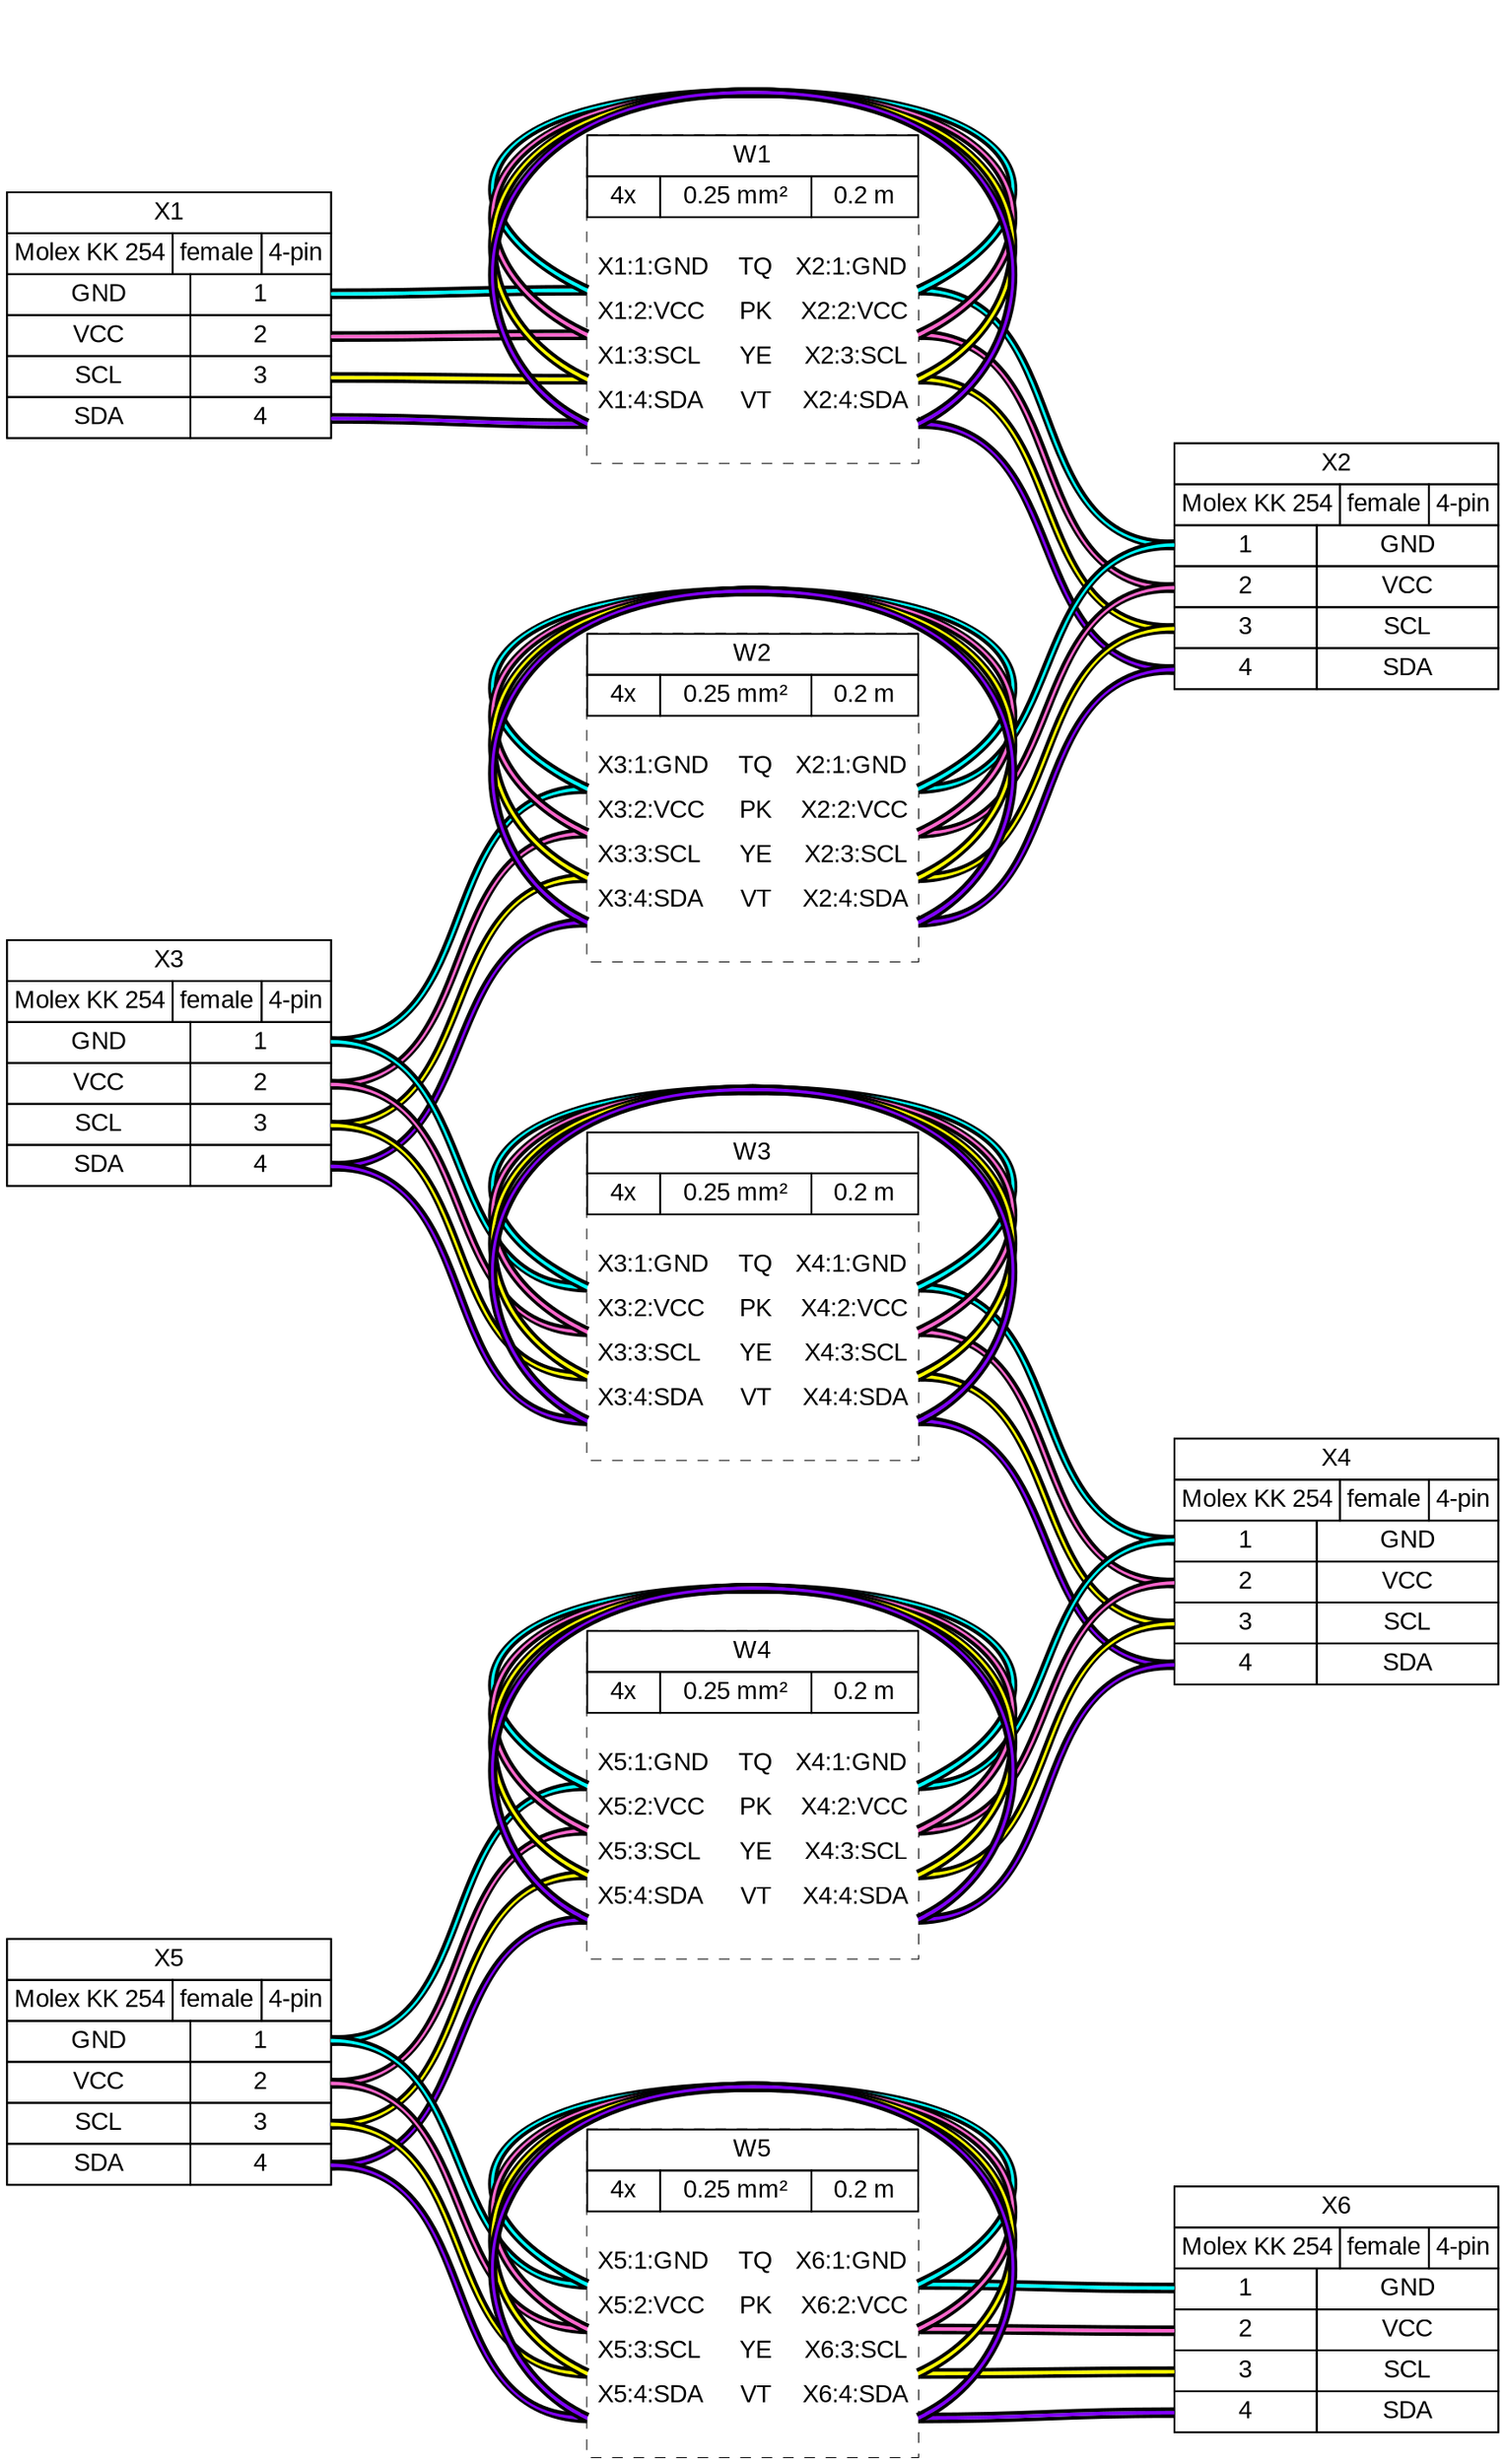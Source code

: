 graph {
// Graph generated by WireViz 0.4-dev251
// https://github.com/formatc1702/WireViz
	graph [bgcolor="#FFFFFF" fontname=arial nodesep=0.33 rankdir=LR ranksep=2]
	node [fillcolor="#FFFFFF" fontname=arial height=0 margin=0 shape=none style=filled width=0]
	edge [fontname=arial style=bold]
	X1 [label=<
<table border="0" cellspacing="0" cellpadding="0" bgcolor="#FFFFFF">
 <tr>
  <td>
   <table border="0" cellborder="1" cellpadding="3" cellspacing="0">
    <tr>
     <td>X1</td>
    </tr>
   </table>
  </td>
 </tr>
 <tr>
  <td>
   <table border="0" cellborder="1" cellpadding="3" cellspacing="0">
    <tr>
     <td>Molex KK 254</td>
     <td>female</td>
     <td>4-pin</td>
    </tr>
   </table>
  </td>
 </tr>
 <tr>
  <td>
   <table border="0" cellborder="1" cellpadding="3" cellspacing="0">
    <tr>
     <td>GND</td>
     []
     <td port="p1r">1</td>
    </tr>
    <tr>
     <td>VCC</td>
     []
     <td port="p2r">2</td>
    </tr>
    <tr>
     <td>SCL</td>
     []
     <td port="p3r">3</td>
    </tr>
    <tr>
     <td>SDA</td>
     []
     <td port="p4r">4</td>
    </tr>
   </table>
  </td>
 </tr>
</table>
> shape=box style=filled]
	X2 [label=<
<table border="0" cellspacing="0" cellpadding="0" bgcolor="#FFFFFF">
 <tr>
  <td>
   <table border="0" cellborder="1" cellpadding="3" cellspacing="0">
    <tr>
     <td>X2</td>
    </tr>
   </table>
  </td>
 </tr>
 <tr>
  <td>
   <table border="0" cellborder="1" cellpadding="3" cellspacing="0">
    <tr>
     <td>Molex KK 254</td>
     <td>female</td>
     <td>4-pin</td>
    </tr>
   </table>
  </td>
 </tr>
 <tr>
  <td>
   <table border="0" cellborder="1" cellpadding="3" cellspacing="0">
    <tr>
     <td port="p1l">1</td>
     <td>GND</td>
     []
    </tr>
    <tr>
     <td port="p2l">2</td>
     <td>VCC</td>
     []
    </tr>
    <tr>
     <td port="p3l">3</td>
     <td>SCL</td>
     []
    </tr>
    <tr>
     <td port="p4l">4</td>
     <td>SDA</td>
     []
    </tr>
   </table>
  </td>
 </tr>
</table>
> shape=box style=filled]
	X3 [label=<
<table border="0" cellspacing="0" cellpadding="0" bgcolor="#FFFFFF">
 <tr>
  <td>
   <table border="0" cellborder="1" cellpadding="3" cellspacing="0">
    <tr>
     <td>X3</td>
    </tr>
   </table>
  </td>
 </tr>
 <tr>
  <td>
   <table border="0" cellborder="1" cellpadding="3" cellspacing="0">
    <tr>
     <td>Molex KK 254</td>
     <td>female</td>
     <td>4-pin</td>
    </tr>
   </table>
  </td>
 </tr>
 <tr>
  <td>
   <table border="0" cellborder="1" cellpadding="3" cellspacing="0">
    <tr>
     <td>GND</td>
     []
     <td port="p1r">1</td>
    </tr>
    <tr>
     <td>VCC</td>
     []
     <td port="p2r">2</td>
    </tr>
    <tr>
     <td>SCL</td>
     []
     <td port="p3r">3</td>
    </tr>
    <tr>
     <td>SDA</td>
     []
     <td port="p4r">4</td>
    </tr>
   </table>
  </td>
 </tr>
</table>
> shape=box style=filled]
	X4 [label=<
<table border="0" cellspacing="0" cellpadding="0" bgcolor="#FFFFFF">
 <tr>
  <td>
   <table border="0" cellborder="1" cellpadding="3" cellspacing="0">
    <tr>
     <td>X4</td>
    </tr>
   </table>
  </td>
 </tr>
 <tr>
  <td>
   <table border="0" cellborder="1" cellpadding="3" cellspacing="0">
    <tr>
     <td>Molex KK 254</td>
     <td>female</td>
     <td>4-pin</td>
    </tr>
   </table>
  </td>
 </tr>
 <tr>
  <td>
   <table border="0" cellborder="1" cellpadding="3" cellspacing="0">
    <tr>
     <td port="p1l">1</td>
     <td>GND</td>
     []
    </tr>
    <tr>
     <td port="p2l">2</td>
     <td>VCC</td>
     []
    </tr>
    <tr>
     <td port="p3l">3</td>
     <td>SCL</td>
     []
    </tr>
    <tr>
     <td port="p4l">4</td>
     <td>SDA</td>
     []
    </tr>
   </table>
  </td>
 </tr>
</table>
> shape=box style=filled]
	X5 [label=<
<table border="0" cellspacing="0" cellpadding="0" bgcolor="#FFFFFF">
 <tr>
  <td>
   <table border="0" cellborder="1" cellpadding="3" cellspacing="0">
    <tr>
     <td>X5</td>
    </tr>
   </table>
  </td>
 </tr>
 <tr>
  <td>
   <table border="0" cellborder="1" cellpadding="3" cellspacing="0">
    <tr>
     <td>Molex KK 254</td>
     <td>female</td>
     <td>4-pin</td>
    </tr>
   </table>
  </td>
 </tr>
 <tr>
  <td>
   <table border="0" cellborder="1" cellpadding="3" cellspacing="0">
    <tr>
     <td>GND</td>
     []
     <td port="p1r">1</td>
    </tr>
    <tr>
     <td>VCC</td>
     []
     <td port="p2r">2</td>
    </tr>
    <tr>
     <td>SCL</td>
     []
     <td port="p3r">3</td>
    </tr>
    <tr>
     <td>SDA</td>
     []
     <td port="p4r">4</td>
    </tr>
   </table>
  </td>
 </tr>
</table>
> shape=box style=filled]
	X6 [label=<
<table border="0" cellspacing="0" cellpadding="0" bgcolor="#FFFFFF">
 <tr>
  <td>
   <table border="0" cellborder="1" cellpadding="3" cellspacing="0">
    <tr>
     <td>X6</td>
    </tr>
   </table>
  </td>
 </tr>
 <tr>
  <td>
   <table border="0" cellborder="1" cellpadding="3" cellspacing="0">
    <tr>
     <td>Molex KK 254</td>
     <td>female</td>
     <td>4-pin</td>
    </tr>
   </table>
  </td>
 </tr>
 <tr>
  <td>
   <table border="0" cellborder="1" cellpadding="3" cellspacing="0">
    <tr>
     <td port="p1l">1</td>
     <td>GND</td>
     []
    </tr>
    <tr>
     <td port="p2l">2</td>
     <td>VCC</td>
     []
    </tr>
    <tr>
     <td port="p3l">3</td>
     <td>SCL</td>
     []
    </tr>
    <tr>
     <td port="p4l">4</td>
     <td>SDA</td>
     []
    </tr>
   </table>
  </td>
 </tr>
</table>
> shape=box style=filled]
	W1 [label=<
<table border="0" cellspacing="0" cellpadding="0" bgcolor="#FFFFFF">
 <tr>
  <td>
   <table border="0" cellborder="1" cellpadding="3" cellspacing="0">
    <tr>
     <td>W1</td>
    </tr>
   </table>
  </td>
 </tr>
 <tr>
  <td>
   <table border="0" cellborder="1" cellpadding="3" cellspacing="0">
    <tr>
     <td>4x</td>
     <td>0.25 mm²</td>
     <td>0.2 m</td>
    </tr>
   </table>
  </td>
 </tr>
 <tr>
  <td>
   <table border="0" cellborder="0" cellspacing="0">
    <tr>
     <td>&nbsp;</td>
    </tr>
    <tr>
     <td align="left"> X1:1:GND</td>
     <td> </td>
     <td></td>
     <td>TQ</td>
     <td> </td>
     <td align="right">X2:1:GND </td>
    </tr>
    <tr>
     <td border="0" cellspacing="0" cellpadding="0" colspan="6" height="6" port="w1">
      <table border="0" cellborder="0" cellspacing="0">
       <tr>
        <td bgcolor="#FFFFFF" border="0" cellpadding="0" colspan="6" height="2"></td>
       </tr>
       <tr>
        <td bgcolor="#FFFFFF" border="0" cellpadding="0" colspan="6" height="2"></td>
       </tr>
       <tr>
        <td bgcolor="#FFFFFF" border="0" cellpadding="0" colspan="6" height="2"></td>
       </tr>
      </table>
     </td>
    </tr>
    <tr>
     <td align="left"> X1:2:VCC</td>
     <td> </td>
     <td></td>
     <td>PK</td>
     <td> </td>
     <td align="right">X2:2:VCC </td>
    </tr>
    <tr>
     <td border="0" cellspacing="0" cellpadding="0" colspan="6" height="6" port="w2">
      <table border="0" cellborder="0" cellspacing="0">
       <tr>
        <td bgcolor="#FFFFFF" border="0" cellpadding="0" colspan="6" height="2"></td>
       </tr>
       <tr>
        <td bgcolor="#FFFFFF" border="0" cellpadding="0" colspan="6" height="2"></td>
       </tr>
       <tr>
        <td bgcolor="#FFFFFF" border="0" cellpadding="0" colspan="6" height="2"></td>
       </tr>
      </table>
     </td>
    </tr>
    <tr>
     <td align="left"> X1:3:SCL</td>
     <td> </td>
     <td></td>
     <td>YE</td>
     <td> </td>
     <td align="right">X2:3:SCL </td>
    </tr>
    <tr>
     <td border="0" cellspacing="0" cellpadding="0" colspan="6" height="6" port="w3">
      <table border="0" cellborder="0" cellspacing="0">
       <tr>
        <td bgcolor="#FFFFFF" border="0" cellpadding="0" colspan="6" height="2"></td>
       </tr>
       <tr>
        <td bgcolor="#FFFFFF" border="0" cellpadding="0" colspan="6" height="2"></td>
       </tr>
       <tr>
        <td bgcolor="#FFFFFF" border="0" cellpadding="0" colspan="6" height="2"></td>
       </tr>
      </table>
     </td>
    </tr>
    <tr>
     <td align="left"> X1:4:SDA</td>
     <td> </td>
     <td></td>
     <td>VT</td>
     <td> </td>
     <td align="right">X2:4:SDA </td>
    </tr>
    <tr>
     <td border="0" cellspacing="0" cellpadding="0" colspan="6" height="6" port="w4">
      <table border="0" cellborder="0" cellspacing="0">
       <tr>
        <td bgcolor="#FFFFFF" border="0" cellpadding="0" colspan="6" height="2"></td>
       </tr>
       <tr>
        <td bgcolor="#FFFFFF" border="0" cellpadding="0" colspan="6" height="2"></td>
       </tr>
       <tr>
        <td bgcolor="#FFFFFF" border="0" cellpadding="0" colspan="6" height="2"></td>
       </tr>
      </table>
     </td>
    </tr>
    <tr>
     <td>&nbsp;</td>
    </tr>
   </table>
  </td>
 </tr>
</table>
> shape=box style="filled,dashed"]
	edge [color="#000000:#00FFFF:#000000"]
	X1:p1r:e -- W1:w1:w
	W1:w1:e -- X2:p1l:w
	edge [color="#000000:#FF66CC:#000000"]
	X1:p2r:e -- W1:w2:w
	W1:w2:e -- X2:p2l:w
	edge [color="#000000:#FFFF00:#000000"]
	X1:p3r:e -- W1:w3:w
	W1:w3:e -- X2:p3l:w
	edge [color="#000000:#8000FF:#000000"]
	X1:p4r:e -- W1:w4:w
	W1:w4:e -- X2:p4l:w
	W1:w1:e -- W1:w1:w [color="#000000:#00FFFF:#000000" straight=straight]
	W1:w2:e -- W1:w2:w [color="#000000:#FF66CC:#000000" straight=straight]
	W1:w3:e -- W1:w3:w [color="#000000:#FFFF00:#000000" straight=straight]
	W1:w4:e -- W1:w4:w [color="#000000:#8000FF:#000000" straight=straight]
	W2 [label=<
<table border="0" cellspacing="0" cellpadding="0" bgcolor="#FFFFFF">
 <tr>
  <td>
   <table border="0" cellborder="1" cellpadding="3" cellspacing="0">
    <tr>
     <td>W2</td>
    </tr>
   </table>
  </td>
 </tr>
 <tr>
  <td>
   <table border="0" cellborder="1" cellpadding="3" cellspacing="0">
    <tr>
     <td>4x</td>
     <td>0.25 mm²</td>
     <td>0.2 m</td>
    </tr>
   </table>
  </td>
 </tr>
 <tr>
  <td>
   <table border="0" cellborder="0" cellspacing="0">
    <tr>
     <td>&nbsp;</td>
    </tr>
    <tr>
     <td align="left"> X3:1:GND</td>
     <td> </td>
     <td></td>
     <td>TQ</td>
     <td> </td>
     <td align="right">X2:1:GND </td>
    </tr>
    <tr>
     <td border="0" cellspacing="0" cellpadding="0" colspan="6" height="6" port="w1">
      <table border="0" cellborder="0" cellspacing="0">
       <tr>
        <td bgcolor="#FFFFFF" border="0" cellpadding="0" colspan="6" height="2"></td>
       </tr>
       <tr>
        <td bgcolor="#FFFFFF" border="0" cellpadding="0" colspan="6" height="2"></td>
       </tr>
       <tr>
        <td bgcolor="#FFFFFF" border="0" cellpadding="0" colspan="6" height="2"></td>
       </tr>
      </table>
     </td>
    </tr>
    <tr>
     <td align="left"> X3:2:VCC</td>
     <td> </td>
     <td></td>
     <td>PK</td>
     <td> </td>
     <td align="right">X2:2:VCC </td>
    </tr>
    <tr>
     <td border="0" cellspacing="0" cellpadding="0" colspan="6" height="6" port="w2">
      <table border="0" cellborder="0" cellspacing="0">
       <tr>
        <td bgcolor="#FFFFFF" border="0" cellpadding="0" colspan="6" height="2"></td>
       </tr>
       <tr>
        <td bgcolor="#FFFFFF" border="0" cellpadding="0" colspan="6" height="2"></td>
       </tr>
       <tr>
        <td bgcolor="#FFFFFF" border="0" cellpadding="0" colspan="6" height="2"></td>
       </tr>
      </table>
     </td>
    </tr>
    <tr>
     <td align="left"> X3:3:SCL</td>
     <td> </td>
     <td></td>
     <td>YE</td>
     <td> </td>
     <td align="right">X2:3:SCL </td>
    </tr>
    <tr>
     <td border="0" cellspacing="0" cellpadding="0" colspan="6" height="6" port="w3">
      <table border="0" cellborder="0" cellspacing="0">
       <tr>
        <td bgcolor="#FFFFFF" border="0" cellpadding="0" colspan="6" height="2"></td>
       </tr>
       <tr>
        <td bgcolor="#FFFFFF" border="0" cellpadding="0" colspan="6" height="2"></td>
       </tr>
       <tr>
        <td bgcolor="#FFFFFF" border="0" cellpadding="0" colspan="6" height="2"></td>
       </tr>
      </table>
     </td>
    </tr>
    <tr>
     <td align="left"> X3:4:SDA</td>
     <td> </td>
     <td></td>
     <td>VT</td>
     <td> </td>
     <td align="right">X2:4:SDA </td>
    </tr>
    <tr>
     <td border="0" cellspacing="0" cellpadding="0" colspan="6" height="6" port="w4">
      <table border="0" cellborder="0" cellspacing="0">
       <tr>
        <td bgcolor="#FFFFFF" border="0" cellpadding="0" colspan="6" height="2"></td>
       </tr>
       <tr>
        <td bgcolor="#FFFFFF" border="0" cellpadding="0" colspan="6" height="2"></td>
       </tr>
       <tr>
        <td bgcolor="#FFFFFF" border="0" cellpadding="0" colspan="6" height="2"></td>
       </tr>
      </table>
     </td>
    </tr>
    <tr>
     <td>&nbsp;</td>
    </tr>
   </table>
  </td>
 </tr>
</table>
> shape=box style="filled,dashed"]
	edge [color="#000000:#00FFFF:#000000"]
	X3:p1r:e -- W2:w1:w
	W2:w1:e -- X2:p1l:w
	edge [color="#000000:#FF66CC:#000000"]
	X3:p2r:e -- W2:w2:w
	W2:w2:e -- X2:p2l:w
	edge [color="#000000:#FFFF00:#000000"]
	X3:p3r:e -- W2:w3:w
	W2:w3:e -- X2:p3l:w
	edge [color="#000000:#8000FF:#000000"]
	X3:p4r:e -- W2:w4:w
	W2:w4:e -- X2:p4l:w
	W2:w1:e -- W2:w1:w [color="#000000:#00FFFF:#000000" straight=straight]
	W2:w2:e -- W2:w2:w [color="#000000:#FF66CC:#000000" straight=straight]
	W2:w3:e -- W2:w3:w [color="#000000:#FFFF00:#000000" straight=straight]
	W2:w4:e -- W2:w4:w [color="#000000:#8000FF:#000000" straight=straight]
	W3 [label=<
<table border="0" cellspacing="0" cellpadding="0" bgcolor="#FFFFFF">
 <tr>
  <td>
   <table border="0" cellborder="1" cellpadding="3" cellspacing="0">
    <tr>
     <td>W3</td>
    </tr>
   </table>
  </td>
 </tr>
 <tr>
  <td>
   <table border="0" cellborder="1" cellpadding="3" cellspacing="0">
    <tr>
     <td>4x</td>
     <td>0.25 mm²</td>
     <td>0.2 m</td>
    </tr>
   </table>
  </td>
 </tr>
 <tr>
  <td>
   <table border="0" cellborder="0" cellspacing="0">
    <tr>
     <td>&nbsp;</td>
    </tr>
    <tr>
     <td align="left"> X3:1:GND</td>
     <td> </td>
     <td></td>
     <td>TQ</td>
     <td> </td>
     <td align="right">X4:1:GND </td>
    </tr>
    <tr>
     <td border="0" cellspacing="0" cellpadding="0" colspan="6" height="6" port="w1">
      <table border="0" cellborder="0" cellspacing="0">
       <tr>
        <td bgcolor="#FFFFFF" border="0" cellpadding="0" colspan="6" height="2"></td>
       </tr>
       <tr>
        <td bgcolor="#FFFFFF" border="0" cellpadding="0" colspan="6" height="2"></td>
       </tr>
       <tr>
        <td bgcolor="#FFFFFF" border="0" cellpadding="0" colspan="6" height="2"></td>
       </tr>
      </table>
     </td>
    </tr>
    <tr>
     <td align="left"> X3:2:VCC</td>
     <td> </td>
     <td></td>
     <td>PK</td>
     <td> </td>
     <td align="right">X4:2:VCC </td>
    </tr>
    <tr>
     <td border="0" cellspacing="0" cellpadding="0" colspan="6" height="6" port="w2">
      <table border="0" cellborder="0" cellspacing="0">
       <tr>
        <td bgcolor="#FFFFFF" border="0" cellpadding="0" colspan="6" height="2"></td>
       </tr>
       <tr>
        <td bgcolor="#FFFFFF" border="0" cellpadding="0" colspan="6" height="2"></td>
       </tr>
       <tr>
        <td bgcolor="#FFFFFF" border="0" cellpadding="0" colspan="6" height="2"></td>
       </tr>
      </table>
     </td>
    </tr>
    <tr>
     <td align="left"> X3:3:SCL</td>
     <td> </td>
     <td></td>
     <td>YE</td>
     <td> </td>
     <td align="right">X4:3:SCL </td>
    </tr>
    <tr>
     <td border="0" cellspacing="0" cellpadding="0" colspan="6" height="6" port="w3">
      <table border="0" cellborder="0" cellspacing="0">
       <tr>
        <td bgcolor="#FFFFFF" border="0" cellpadding="0" colspan="6" height="2"></td>
       </tr>
       <tr>
        <td bgcolor="#FFFFFF" border="0" cellpadding="0" colspan="6" height="2"></td>
       </tr>
       <tr>
        <td bgcolor="#FFFFFF" border="0" cellpadding="0" colspan="6" height="2"></td>
       </tr>
      </table>
     </td>
    </tr>
    <tr>
     <td align="left"> X3:4:SDA</td>
     <td> </td>
     <td></td>
     <td>VT</td>
     <td> </td>
     <td align="right">X4:4:SDA </td>
    </tr>
    <tr>
     <td border="0" cellspacing="0" cellpadding="0" colspan="6" height="6" port="w4">
      <table border="0" cellborder="0" cellspacing="0">
       <tr>
        <td bgcolor="#FFFFFF" border="0" cellpadding="0" colspan="6" height="2"></td>
       </tr>
       <tr>
        <td bgcolor="#FFFFFF" border="0" cellpadding="0" colspan="6" height="2"></td>
       </tr>
       <tr>
        <td bgcolor="#FFFFFF" border="0" cellpadding="0" colspan="6" height="2"></td>
       </tr>
      </table>
     </td>
    </tr>
    <tr>
     <td>&nbsp;</td>
    </tr>
   </table>
  </td>
 </tr>
</table>
> shape=box style="filled,dashed"]
	edge [color="#000000:#00FFFF:#000000"]
	X3:p1r:e -- W3:w1:w
	W3:w1:e -- X4:p1l:w
	edge [color="#000000:#FF66CC:#000000"]
	X3:p2r:e -- W3:w2:w
	W3:w2:e -- X4:p2l:w
	edge [color="#000000:#FFFF00:#000000"]
	X3:p3r:e -- W3:w3:w
	W3:w3:e -- X4:p3l:w
	edge [color="#000000:#8000FF:#000000"]
	X3:p4r:e -- W3:w4:w
	W3:w4:e -- X4:p4l:w
	W3:w1:e -- W3:w1:w [color="#000000:#00FFFF:#000000" straight=straight]
	W3:w2:e -- W3:w2:w [color="#000000:#FF66CC:#000000" straight=straight]
	W3:w3:e -- W3:w3:w [color="#000000:#FFFF00:#000000" straight=straight]
	W3:w4:e -- W3:w4:w [color="#000000:#8000FF:#000000" straight=straight]
	W4 [label=<
<table border="0" cellspacing="0" cellpadding="0" bgcolor="#FFFFFF">
 <tr>
  <td>
   <table border="0" cellborder="1" cellpadding="3" cellspacing="0">
    <tr>
     <td>W4</td>
    </tr>
   </table>
  </td>
 </tr>
 <tr>
  <td>
   <table border="0" cellborder="1" cellpadding="3" cellspacing="0">
    <tr>
     <td>4x</td>
     <td>0.25 mm²</td>
     <td>0.2 m</td>
    </tr>
   </table>
  </td>
 </tr>
 <tr>
  <td>
   <table border="0" cellborder="0" cellspacing="0">
    <tr>
     <td>&nbsp;</td>
    </tr>
    <tr>
     <td align="left"> X5:1:GND</td>
     <td> </td>
     <td></td>
     <td>TQ</td>
     <td> </td>
     <td align="right">X4:1:GND </td>
    </tr>
    <tr>
     <td border="0" cellspacing="0" cellpadding="0" colspan="6" height="6" port="w1">
      <table border="0" cellborder="0" cellspacing="0">
       <tr>
        <td bgcolor="#FFFFFF" border="0" cellpadding="0" colspan="6" height="2"></td>
       </tr>
       <tr>
        <td bgcolor="#FFFFFF" border="0" cellpadding="0" colspan="6" height="2"></td>
       </tr>
       <tr>
        <td bgcolor="#FFFFFF" border="0" cellpadding="0" colspan="6" height="2"></td>
       </tr>
      </table>
     </td>
    </tr>
    <tr>
     <td align="left"> X5:2:VCC</td>
     <td> </td>
     <td></td>
     <td>PK</td>
     <td> </td>
     <td align="right">X4:2:VCC </td>
    </tr>
    <tr>
     <td border="0" cellspacing="0" cellpadding="0" colspan="6" height="6" port="w2">
      <table border="0" cellborder="0" cellspacing="0">
       <tr>
        <td bgcolor="#FFFFFF" border="0" cellpadding="0" colspan="6" height="2"></td>
       </tr>
       <tr>
        <td bgcolor="#FFFFFF" border="0" cellpadding="0" colspan="6" height="2"></td>
       </tr>
       <tr>
        <td bgcolor="#FFFFFF" border="0" cellpadding="0" colspan="6" height="2"></td>
       </tr>
      </table>
     </td>
    </tr>
    <tr>
     <td align="left"> X5:3:SCL</td>
     <td> </td>
     <td></td>
     <td>YE</td>
     <td> </td>
     <td align="right">X4:3:SCL </td>
    </tr>
    <tr>
     <td border="0" cellspacing="0" cellpadding="0" colspan="6" height="6" port="w3">
      <table border="0" cellborder="0" cellspacing="0">
       <tr>
        <td bgcolor="#FFFFFF" border="0" cellpadding="0" colspan="6" height="2"></td>
       </tr>
       <tr>
        <td bgcolor="#FFFFFF" border="0" cellpadding="0" colspan="6" height="2"></td>
       </tr>
       <tr>
        <td bgcolor="#FFFFFF" border="0" cellpadding="0" colspan="6" height="2"></td>
       </tr>
      </table>
     </td>
    </tr>
    <tr>
     <td align="left"> X5:4:SDA</td>
     <td> </td>
     <td></td>
     <td>VT</td>
     <td> </td>
     <td align="right">X4:4:SDA </td>
    </tr>
    <tr>
     <td border="0" cellspacing="0" cellpadding="0" colspan="6" height="6" port="w4">
      <table border="0" cellborder="0" cellspacing="0">
       <tr>
        <td bgcolor="#FFFFFF" border="0" cellpadding="0" colspan="6" height="2"></td>
       </tr>
       <tr>
        <td bgcolor="#FFFFFF" border="0" cellpadding="0" colspan="6" height="2"></td>
       </tr>
       <tr>
        <td bgcolor="#FFFFFF" border="0" cellpadding="0" colspan="6" height="2"></td>
       </tr>
      </table>
     </td>
    </tr>
    <tr>
     <td>&nbsp;</td>
    </tr>
   </table>
  </td>
 </tr>
</table>
> shape=box style="filled,dashed"]
	edge [color="#000000:#00FFFF:#000000"]
	X5:p1r:e -- W4:w1:w
	W4:w1:e -- X4:p1l:w
	edge [color="#000000:#FF66CC:#000000"]
	X5:p2r:e -- W4:w2:w
	W4:w2:e -- X4:p2l:w
	edge [color="#000000:#FFFF00:#000000"]
	X5:p3r:e -- W4:w3:w
	W4:w3:e -- X4:p3l:w
	edge [color="#000000:#8000FF:#000000"]
	X5:p4r:e -- W4:w4:w
	W4:w4:e -- X4:p4l:w
	W4:w1:e -- W4:w1:w [color="#000000:#00FFFF:#000000" straight=straight]
	W4:w2:e -- W4:w2:w [color="#000000:#FF66CC:#000000" straight=straight]
	W4:w3:e -- W4:w3:w [color="#000000:#FFFF00:#000000" straight=straight]
	W4:w4:e -- W4:w4:w [color="#000000:#8000FF:#000000" straight=straight]
	W5 [label=<
<table border="0" cellspacing="0" cellpadding="0" bgcolor="#FFFFFF">
 <tr>
  <td>
   <table border="0" cellborder="1" cellpadding="3" cellspacing="0">
    <tr>
     <td>W5</td>
    </tr>
   </table>
  </td>
 </tr>
 <tr>
  <td>
   <table border="0" cellborder="1" cellpadding="3" cellspacing="0">
    <tr>
     <td>4x</td>
     <td>0.25 mm²</td>
     <td>0.2 m</td>
    </tr>
   </table>
  </td>
 </tr>
 <tr>
  <td>
   <table border="0" cellborder="0" cellspacing="0">
    <tr>
     <td>&nbsp;</td>
    </tr>
    <tr>
     <td align="left"> X5:1:GND</td>
     <td> </td>
     <td></td>
     <td>TQ</td>
     <td> </td>
     <td align="right">X6:1:GND </td>
    </tr>
    <tr>
     <td border="0" cellspacing="0" cellpadding="0" colspan="6" height="6" port="w1">
      <table border="0" cellborder="0" cellspacing="0">
       <tr>
        <td bgcolor="#FFFFFF" border="0" cellpadding="0" colspan="6" height="2"></td>
       </tr>
       <tr>
        <td bgcolor="#FFFFFF" border="0" cellpadding="0" colspan="6" height="2"></td>
       </tr>
       <tr>
        <td bgcolor="#FFFFFF" border="0" cellpadding="0" colspan="6" height="2"></td>
       </tr>
      </table>
     </td>
    </tr>
    <tr>
     <td align="left"> X5:2:VCC</td>
     <td> </td>
     <td></td>
     <td>PK</td>
     <td> </td>
     <td align="right">X6:2:VCC </td>
    </tr>
    <tr>
     <td border="0" cellspacing="0" cellpadding="0" colspan="6" height="6" port="w2">
      <table border="0" cellborder="0" cellspacing="0">
       <tr>
        <td bgcolor="#FFFFFF" border="0" cellpadding="0" colspan="6" height="2"></td>
       </tr>
       <tr>
        <td bgcolor="#FFFFFF" border="0" cellpadding="0" colspan="6" height="2"></td>
       </tr>
       <tr>
        <td bgcolor="#FFFFFF" border="0" cellpadding="0" colspan="6" height="2"></td>
       </tr>
      </table>
     </td>
    </tr>
    <tr>
     <td align="left"> X5:3:SCL</td>
     <td> </td>
     <td></td>
     <td>YE</td>
     <td> </td>
     <td align="right">X6:3:SCL </td>
    </tr>
    <tr>
     <td border="0" cellspacing="0" cellpadding="0" colspan="6" height="6" port="w3">
      <table border="0" cellborder="0" cellspacing="0">
       <tr>
        <td bgcolor="#FFFFFF" border="0" cellpadding="0" colspan="6" height="2"></td>
       </tr>
       <tr>
        <td bgcolor="#FFFFFF" border="0" cellpadding="0" colspan="6" height="2"></td>
       </tr>
       <tr>
        <td bgcolor="#FFFFFF" border="0" cellpadding="0" colspan="6" height="2"></td>
       </tr>
      </table>
     </td>
    </tr>
    <tr>
     <td align="left"> X5:4:SDA</td>
     <td> </td>
     <td></td>
     <td>VT</td>
     <td> </td>
     <td align="right">X6:4:SDA </td>
    </tr>
    <tr>
     <td border="0" cellspacing="0" cellpadding="0" colspan="6" height="6" port="w4">
      <table border="0" cellborder="0" cellspacing="0">
       <tr>
        <td bgcolor="#FFFFFF" border="0" cellpadding="0" colspan="6" height="2"></td>
       </tr>
       <tr>
        <td bgcolor="#FFFFFF" border="0" cellpadding="0" colspan="6" height="2"></td>
       </tr>
       <tr>
        <td bgcolor="#FFFFFF" border="0" cellpadding="0" colspan="6" height="2"></td>
       </tr>
      </table>
     </td>
    </tr>
    <tr>
     <td>&nbsp;</td>
    </tr>
   </table>
  </td>
 </tr>
</table>
> shape=box style="filled,dashed"]
	edge [color="#000000:#00FFFF:#000000"]
	X5:p1r:e -- W5:w1:w
	W5:w1:e -- X6:p1l:w
	edge [color="#000000:#FF66CC:#000000"]
	X5:p2r:e -- W5:w2:w
	W5:w2:e -- X6:p2l:w
	edge [color="#000000:#FFFF00:#000000"]
	X5:p3r:e -- W5:w3:w
	W5:w3:e -- X6:p3l:w
	edge [color="#000000:#8000FF:#000000"]
	X5:p4r:e -- W5:w4:w
	W5:w4:e -- X6:p4l:w
	W5:w1:e -- W5:w1:w [color="#000000:#00FFFF:#000000" straight=straight]
	W5:w2:e -- W5:w2:w [color="#000000:#FF66CC:#000000" straight=straight]
	W5:w3:e -- W5:w3:w [color="#000000:#FFFF00:#000000" straight=straight]
	W5:w4:e -- W5:w4:w [color="#000000:#8000FF:#000000" straight=straight]
}
